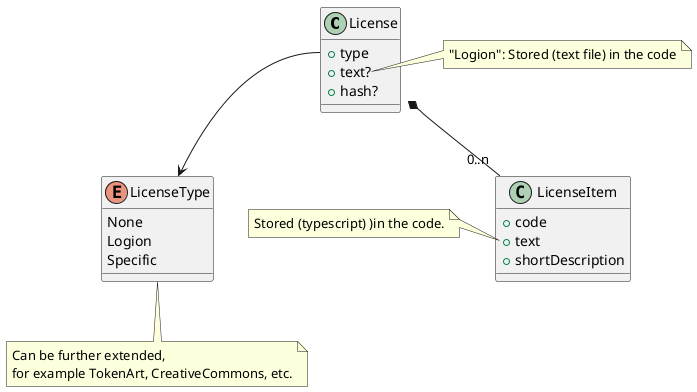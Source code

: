 @startuml
'https://plantuml.com/class-diagram

class License {
  + type
  + text?
  + hash?
}

enum LicenseType {
None
Logion
Specific
}

class LicenseItem {
  + code
  + text
  + shortDescription
}

License *-- "0..n" LicenseItem

License::type --> LicenseType

note bottom of LicenseType
Can be further extended,
for example TokenArt, CreativeCommons, etc.
end note

note right of License::text
"Logion": Stored (text file) in the code
end note

note left of LicenseItem::text
Stored (typescript) )in the code.
end note

@enduml
